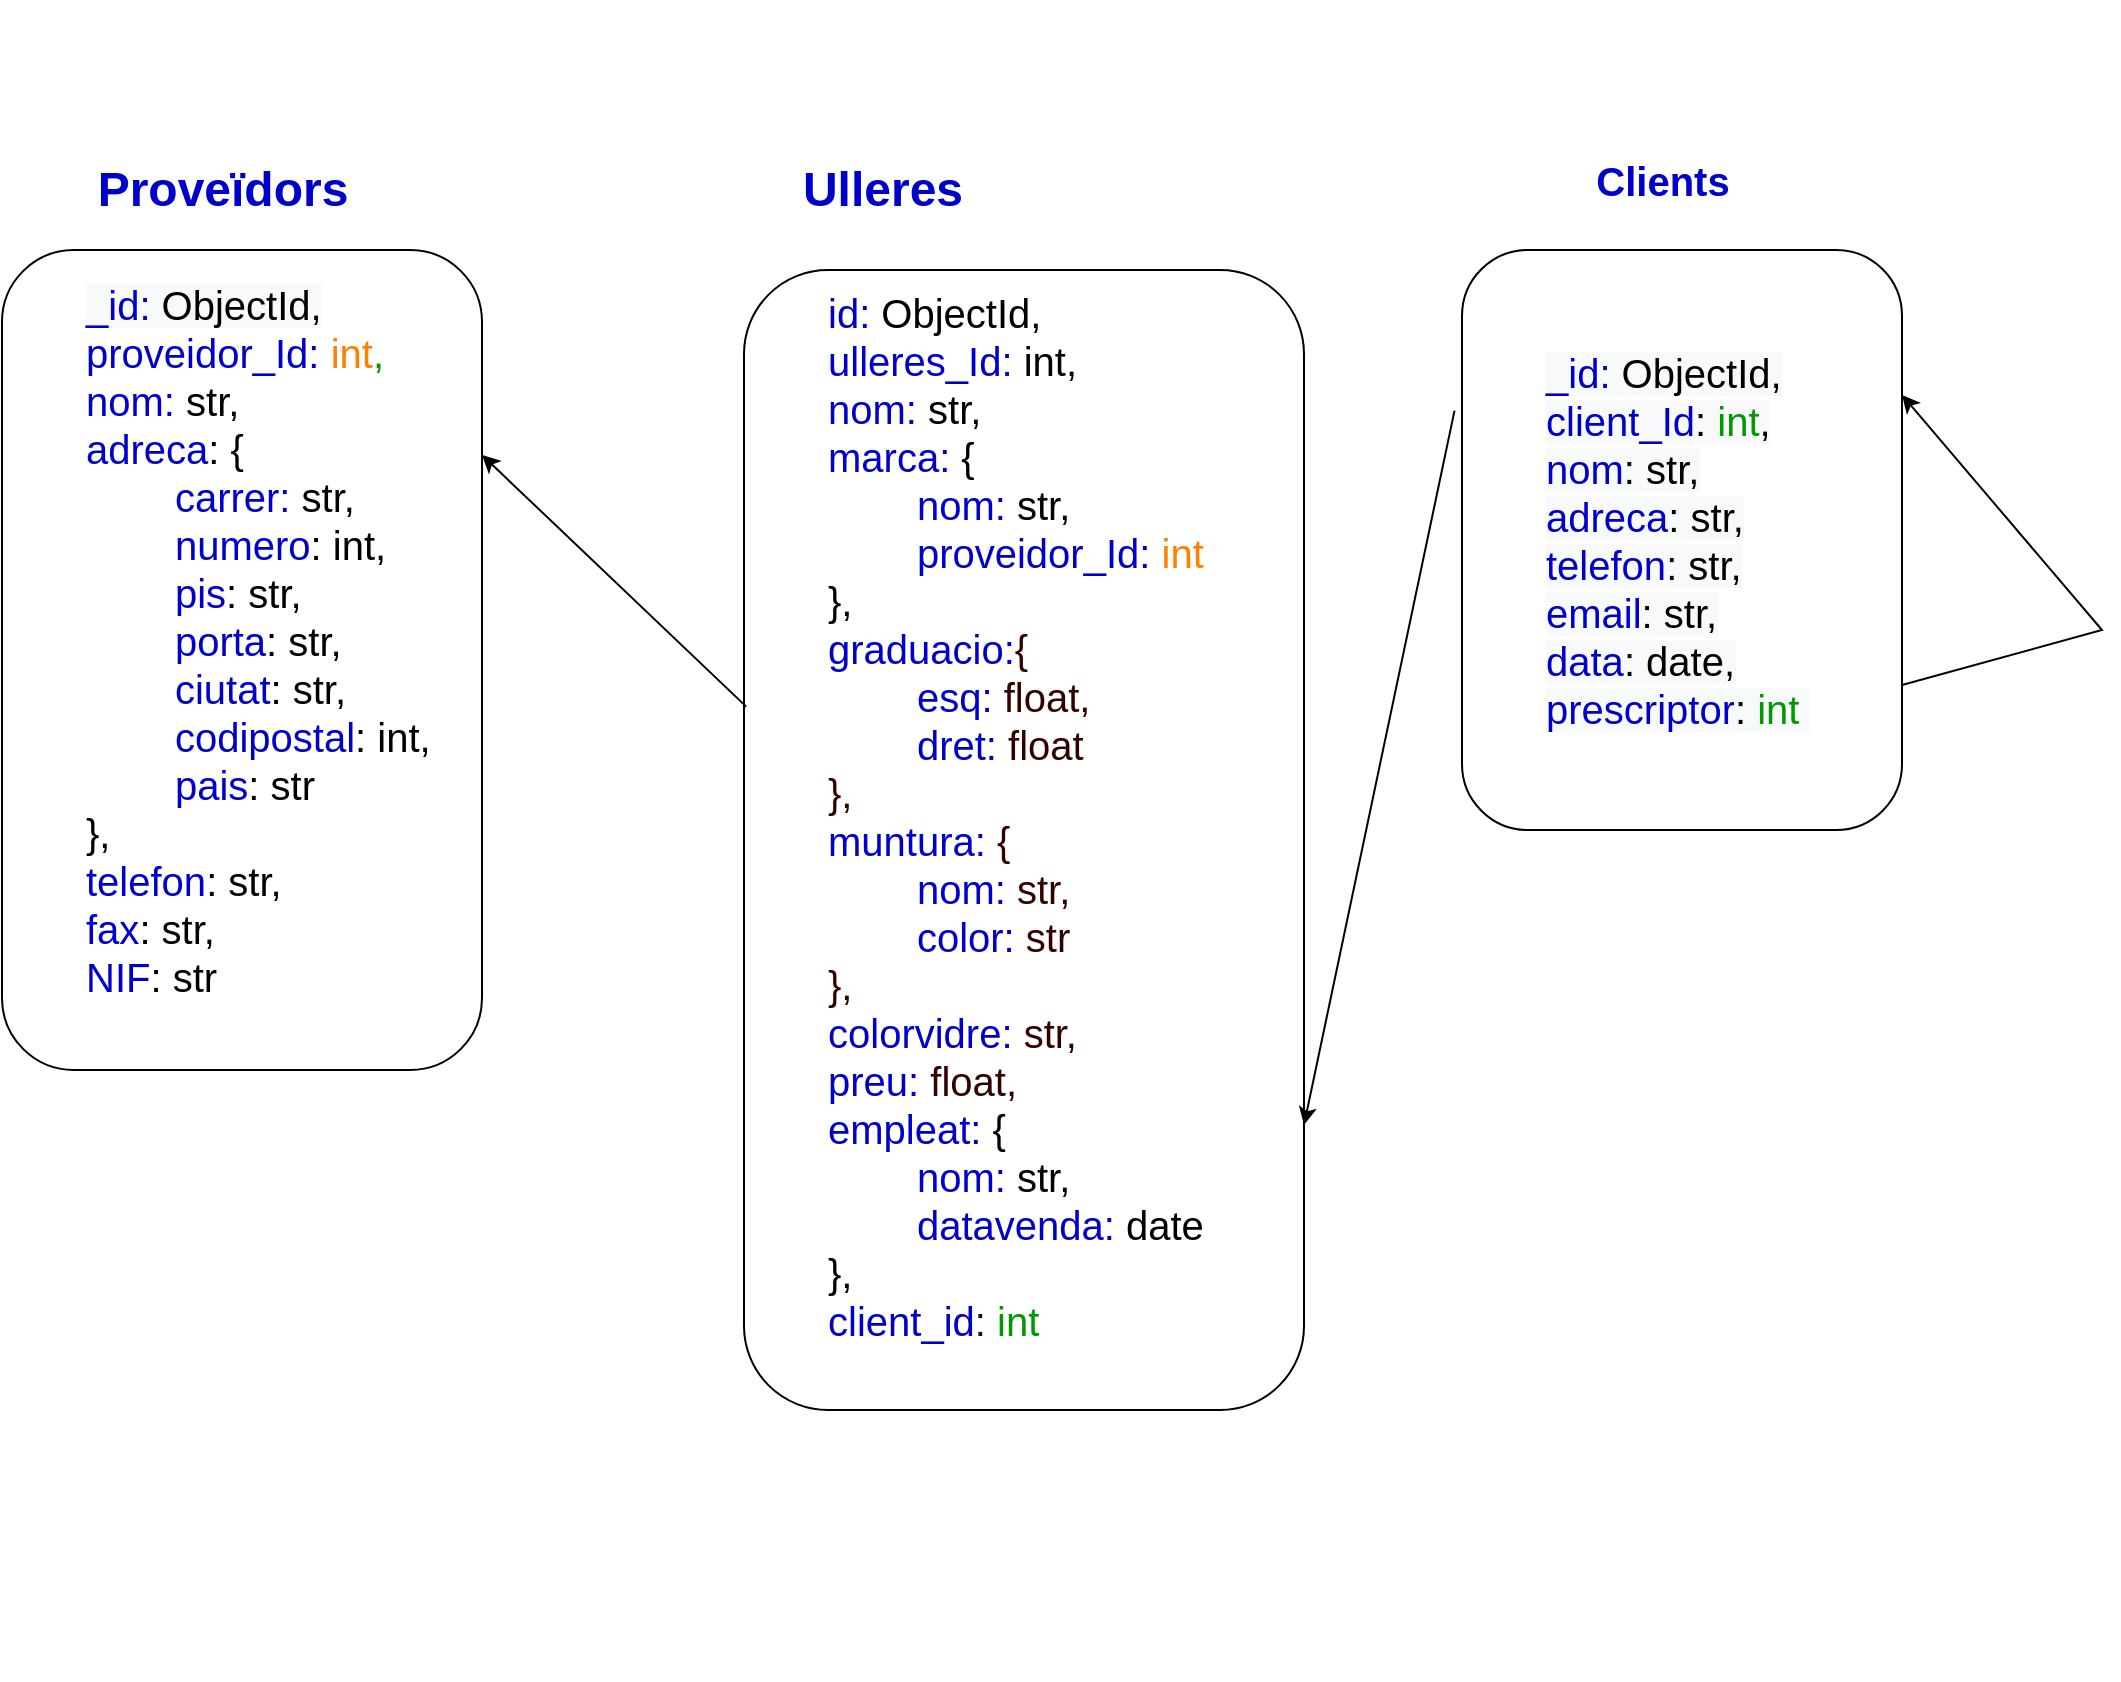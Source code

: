 <mxfile version="17.5.0" type="device"><diagram id="qOUmhNcqG8C30DJIQpl1" name="Page-1"><mxGraphModel dx="1128" dy="2566" grid="1" gridSize="10" guides="1" tooltips="1" connect="1" arrows="1" fold="1" page="1" pageScale="1" pageWidth="827" pageHeight="1169" math="0" shadow="0"><root><mxCell id="0"/><mxCell id="1" parent="0"/><mxCell id="2XdNIJtdekHx2STPClnK-2" value="&lt;br&gt;&lt;br&gt;&lt;blockquote style=&quot;margin: 0 0 0 40px ; border: none ; padding: 0px&quot;&gt;&lt;font style=&quot;font-size: 20px&quot;&gt;&lt;span style=&quot;font-family: &amp;#34;helvetica&amp;#34; ; font-style: normal ; font-weight: 400 ; letter-spacing: normal ; text-indent: 0px ; text-transform: none ; word-spacing: 0px ; background-color: rgb(248 , 249 , 250) ; display: inline ; float: none&quot;&gt;&lt;font color=&quot;#0000cc&quot;&gt;_id:&lt;/font&gt;&lt;/span&gt;&lt;span style=&quot;color: rgb(0 , 0 , 0) ; font-family: &amp;#34;helvetica&amp;#34; ; font-style: normal ; font-weight: 400 ; letter-spacing: normal ; text-indent: 0px ; text-transform: none ; word-spacing: 0px ; background-color: rgb(248 , 249 , 250) ; display: inline ; float: none&quot;&gt; ObjectId,&lt;br&gt;&lt;/span&gt;&lt;/font&gt;&lt;font style=&quot;font-size: 20px&quot;&gt;&lt;font color=&quot;#0000cc&quot;&gt;proveidor_Id:&lt;/font&gt;&lt;font color=&quot;#009900&quot;&gt; &lt;/font&gt;&lt;font color=&quot;#ff8000&quot;&gt;int&lt;/font&gt;&lt;font color=&quot;#009900&quot;&gt;,&lt;br&gt;&lt;/font&gt;&lt;/font&gt;&lt;font style=&quot;font-size: 20px&quot;&gt;&lt;font color=&quot;#0000cc&quot;&gt;nom:&lt;/font&gt; str,&lt;br&gt;&lt;/font&gt;&lt;font style=&quot;font-size: 20px&quot;&gt;&lt;font color=&quot;#0000cc&quot;&gt;adreca&lt;/font&gt;: {&lt;/font&gt;&lt;/blockquote&gt;&lt;blockquote style=&quot;margin: 0 0 0 40px ; border: none ; padding: 0px&quot;&gt;&lt;font style=&quot;font-size: 20px&quot;&gt;&lt;span style=&quot;white-space: pre&quot;&gt;&#9;&lt;/span&gt;&lt;font color=&quot;#0000cc&quot;&gt;carrer:&lt;/font&gt; str,&lt;br&gt;&lt;/font&gt;&lt;font style=&quot;font-size: 20px&quot;&gt;&lt;span style=&quot;white-space: pre&quot;&gt;&#9;&lt;/span&gt;&lt;font color=&quot;#0000cc&quot;&gt;numero&lt;/font&gt;: int,&lt;br&gt;&lt;/font&gt;&lt;font style=&quot;font-size: 20px&quot;&gt;&lt;span style=&quot;white-space: pre&quot;&gt;&#9;&lt;/span&gt;&lt;font color=&quot;#0000cc&quot;&gt;pis&lt;/font&gt;: str,&lt;br&gt;&lt;/font&gt;&lt;font style=&quot;font-size: 20px&quot;&gt;&lt;span style=&quot;white-space: pre&quot;&gt;&#9;&lt;/span&gt;&lt;font color=&quot;#0000cc&quot;&gt;porta&lt;/font&gt;: str,&lt;br&gt;&lt;/font&gt;&lt;font style=&quot;font-size: 20px&quot;&gt;&lt;span style=&quot;white-space: pre&quot;&gt;&#9;&lt;/span&gt;&lt;font color=&quot;#0000cc&quot;&gt;ciutat&lt;/font&gt;: str,&lt;br&gt;&lt;/font&gt;&lt;font style=&quot;font-size: 20px&quot;&gt;&lt;span style=&quot;white-space: pre&quot;&gt;&#9;&lt;/span&gt;&lt;font color=&quot;#0000cc&quot;&gt;codipostal&lt;/font&gt;: int,&lt;br&gt;&lt;/font&gt;&lt;font style=&quot;font-size: 20px&quot;&gt;&lt;span style=&quot;white-space: pre&quot;&gt;&#9;&lt;/span&gt;&lt;font color=&quot;#0000cc&quot;&gt;pais&lt;/font&gt;: str&lt;/font&gt;&lt;/blockquote&gt;&lt;blockquote style=&quot;margin: 0 0 0 40px ; border: none ; padding: 0px&quot;&gt;&lt;font style=&quot;font-size: 20px&quot;&gt;},&lt;br&gt;&lt;/font&gt;&lt;font style=&quot;font-size: 20px&quot;&gt;&lt;font color=&quot;#0000cc&quot;&gt;telefon&lt;/font&gt;: str,&lt;br&gt;&lt;/font&gt;&lt;font style=&quot;font-size: 20px&quot;&gt;&lt;font color=&quot;#0000cc&quot;&gt;fax&lt;/font&gt;: str,&lt;br&gt;&lt;/font&gt;&lt;font style=&quot;font-size: 20px&quot;&gt;&lt;font color=&quot;#0000cc&quot;&gt;NIF&lt;/font&gt;: str&lt;/font&gt;&lt;/blockquote&gt;&lt;font style=&quot;font-size: 20px&quot;&gt;&lt;br&gt;&lt;br&gt;&lt;/font&gt;" style="rounded=1;whiteSpace=wrap;html=1;align=left;" vertex="1" parent="1"><mxGeometry x="100" y="80" width="240" height="410" as="geometry"/></mxCell><mxCell id="2XdNIJtdekHx2STPClnK-3" value="&lt;span style=&quot;color: rgb(0 , 0 , 204)&quot;&gt;Proveïdors&lt;/span&gt;" style="text;strokeColor=none;fillColor=none;html=1;fontSize=24;fontStyle=1;verticalAlign=middle;align=center;" vertex="1" parent="1"><mxGeometry x="160" y="30" width="100" height="40" as="geometry"/></mxCell><mxCell id="2XdNIJtdekHx2STPClnK-5" value="&lt;font color=&quot;#0000cc&quot;&gt;Ulleres&lt;/font&gt;" style="text;strokeColor=none;fillColor=none;html=1;fontSize=24;fontStyle=1;verticalAlign=middle;align=center;fontColor=#000000;" vertex="1" parent="1"><mxGeometry x="490" y="30" width="100" height="40" as="geometry"/></mxCell><mxCell id="2XdNIJtdekHx2STPClnK-6" value="&lt;blockquote style=&quot;margin: 0 0 0 40px ; border: none ; padding: 0px&quot;&gt;&lt;font style=&quot;color: rgb(0 , 0 , 0)&quot;&gt;&lt;span style=&quot;font-family: &amp;#34;helvetica&amp;#34;&quot;&gt;&lt;br&gt;&lt;/span&gt;&lt;/font&gt;&lt;/blockquote&gt;&lt;blockquote style=&quot;margin: 0 0 0 40px ; border: none ; padding: 0px&quot;&gt;&lt;span style=&quot;color: rgb(0 , 0 , 0) ; font-family: &amp;#34;helvetica&amp;#34;&quot;&gt;&lt;br&gt;&lt;/span&gt;&lt;/blockquote&gt;&lt;blockquote style=&quot;margin: 0 0 0 40px ; border: none ; padding: 0px&quot;&gt;&lt;span style=&quot;color: rgb(0 , 0 , 0) ; font-family: &amp;#34;helvetica&amp;#34;&quot;&gt;&lt;br&gt;&lt;/span&gt;&lt;/blockquote&gt;&lt;blockquote style=&quot;margin: 0 0 0 40px ; border: none ; padding: 0px&quot;&gt;&lt;span style=&quot;color: rgb(0 , 0 , 0) ; font-family: &amp;#34;helvetica&amp;#34;&quot;&gt;&lt;br&gt;&lt;/span&gt;&lt;/blockquote&gt;&lt;blockquote style=&quot;margin: 0 0 0 40px ; border: none ; padding: 0px&quot;&gt;&lt;span style=&quot;color: rgb(0 , 0 , 0) ; font-family: &amp;#34;helvetica&amp;#34;&quot;&gt;&lt;br&gt;&lt;/span&gt;&lt;/blockquote&gt;&lt;blockquote style=&quot;margin: 0 0 0 40px ; border: none ; padding: 0px&quot;&gt;&lt;span style=&quot;color: rgb(0 , 0 , 0) ; font-family: &amp;#34;helvetica&amp;#34;&quot;&gt;&lt;br&gt;&lt;/span&gt;&lt;/blockquote&gt;&lt;blockquote style=&quot;margin: 0 0 0 40px ; border: none ; padding: 0px&quot;&gt;&lt;span style=&quot;font-family: &amp;#34;helvetica&amp;#34;&quot;&gt;id:&lt;/span&gt;&lt;span style=&quot;color: rgb(0 , 0 , 0) ; font-family: &amp;#34;helvetica&amp;#34;&quot;&gt; ObjectId,&lt;/span&gt;&lt;br&gt;&lt;/blockquote&gt;&lt;blockquote style=&quot;margin: 0 0 0 40px ; border: none ; padding: 0px&quot;&gt;&lt;font&gt;&lt;font&gt;ulleres_Id: &lt;/font&gt;&lt;font color=&quot;#009900&quot; style=&quot;color: rgb(0 , 0 , 0)&quot;&gt;int,&lt;br&gt;&lt;/font&gt;&lt;/font&gt;&lt;font&gt;nom:&lt;/font&gt;&lt;font style=&quot;color: rgb(0 , 0 , 0)&quot;&gt; str,&lt;br&gt;&lt;/font&gt;&lt;/blockquote&gt;&lt;blockquote style=&quot;margin: 0 0 0 40px ; border: none ; padding: 0px&quot;&gt;&lt;font&gt;marca:&lt;/font&gt;&lt;font style=&quot;color: rgb(0 , 0 , 0)&quot;&gt; {&lt;/font&gt;&lt;/blockquote&gt;&lt;blockquote style=&quot;margin: 0 0 0 40px ; border: none ; padding: 0px&quot;&gt;&lt;font&gt;&lt;span style=&quot;color: rgb(0 , 0 , 0) ; white-space: pre&quot;&gt;&#9;&lt;/span&gt;nom:&lt;/font&gt;&lt;font style=&quot;color: rgb(0 , 0 , 0)&quot;&gt; str,&lt;/font&gt;&lt;/blockquote&gt;&lt;blockquote style=&quot;margin: 0 0 0 40px ; border: none ; padding: 0px&quot;&gt;&lt;font&gt;&lt;span style=&quot;color: rgb(255 , 128 , 0) ; white-space: pre&quot;&gt;&#9;&lt;/span&gt;proveidor_Id:&lt;font color=&quot;#ff8000&quot;&gt; int&lt;/font&gt;&lt;/font&gt;&lt;/blockquote&gt;&lt;blockquote style=&quot;margin: 0 0 0 40px ; border: none ; padding: 0px&quot;&gt;&lt;font&gt;&lt;font color=&quot;#000000&quot;&gt;},&lt;/font&gt;&lt;br&gt;&lt;/font&gt;&lt;/blockquote&gt;&lt;blockquote style=&quot;margin: 0 0 0 40px ; border: none ; padding: 0px&quot;&gt;graduacio:&lt;font color=&quot;#330000&quot;&gt;{&lt;/font&gt;&lt;/blockquote&gt;&lt;blockquote style=&quot;margin: 0 0 0 40px ; border: none ; padding: 0px&quot;&gt;&lt;span style=&quot;color: rgb(51 , 0 , 0) ; white-space: pre&quot;&gt;&#9;&lt;/span&gt;esq:&lt;font color=&quot;#330000&quot;&gt; float,&lt;/font&gt;&lt;/blockquote&gt;&lt;blockquote style=&quot;margin: 0 0 0 40px ; border: none ; padding: 0px&quot;&gt;&lt;span style=&quot;color: rgb(51 , 0 , 0) ; white-space: pre&quot;&gt;&#9;&lt;/span&gt;dret:&lt;font color=&quot;#330000&quot;&gt; float&lt;/font&gt;&lt;/blockquote&gt;&lt;blockquote style=&quot;margin: 0 0 0 40px ; border: none ; padding: 0px&quot;&gt;&lt;font color=&quot;#330000&quot;&gt;},&lt;/font&gt;&lt;/blockquote&gt;&lt;blockquote style=&quot;margin: 0 0 0 40px ; border: none ; padding: 0px&quot;&gt;muntura:&lt;font color=&quot;#330000&quot;&gt; {&lt;/font&gt;&lt;/blockquote&gt;&lt;blockquote style=&quot;margin: 0 0 0 40px ; border: none ; padding: 0px&quot;&gt;&lt;span style=&quot;color: rgb(51 , 0 , 0) ; white-space: pre&quot;&gt;&#9;&lt;/span&gt;nom:&lt;font color=&quot;#330000&quot;&gt; str,&lt;/font&gt;&lt;/blockquote&gt;&lt;blockquote style=&quot;margin: 0 0 0 40px ; border: none ; padding: 0px&quot;&gt;&lt;span style=&quot;color: rgb(51 , 0 , 0) ; white-space: pre&quot;&gt;&#9;&lt;/span&gt;color:&lt;font color=&quot;#330000&quot;&gt; str&lt;/font&gt;&lt;/blockquote&gt;&lt;blockquote style=&quot;margin: 0 0 0 40px ; border: none ; padding: 0px&quot;&gt;&lt;font color=&quot;#330000&quot;&gt;},&lt;/font&gt;&lt;/blockquote&gt;&lt;blockquote style=&quot;margin: 0 0 0 40px ; border: none ; padding: 0px&quot;&gt;colorvidre:&lt;font color=&quot;#330000&quot;&gt; str,&lt;/font&gt;&lt;/blockquote&gt;&lt;blockquote style=&quot;margin: 0 0 0 40px ; border: none ; padding: 0px&quot;&gt;preu:&lt;font color=&quot;#330000&quot;&gt; float,&lt;/font&gt;&lt;/blockquote&gt;&lt;blockquote style=&quot;margin: 0 0 0 40px ; border: none ; padding: 0px&quot;&gt;&lt;font face=&quot;helvetica&quot;&gt;empleat:&lt;/font&gt;&lt;font color=&quot;#000000&quot; face=&quot;helvetica&quot;&gt; {&lt;br&gt;&lt;/font&gt;&lt;font face=&quot;helvetica&quot;&gt;&lt;span style=&quot;color: rgb(0 , 0 , 0) ; white-space: pre&quot;&gt;&#9;&lt;/span&gt;nom:&lt;/font&gt;&lt;font color=&quot;#000000&quot; face=&quot;helvetica&quot;&gt; str,&lt;br&gt;&lt;/font&gt;&lt;blockquote style=&quot;margin: 0px 0px 0px 40px ; border: none ; padding: 0px&quot;&gt;&lt;/blockquote&gt;&lt;span style=&quot;color: rgb(0 , 0 , 0) ; font-family: &amp;#34;helvetica&amp;#34; ; white-space: pre&quot;&gt;&#9;&lt;/span&gt;&lt;span style=&quot;font-family: &amp;#34;helvetica&amp;#34;&quot;&gt;datavenda:&lt;/span&gt;&lt;span style=&quot;color: rgb(0 , 0 , 0) ; font-family: &amp;#34;helvetica&amp;#34;&quot;&gt; date&lt;br&gt;&lt;/span&gt;&lt;font color=&quot;#000000&quot; face=&quot;helvetica&quot;&gt;},&lt;/font&gt;&lt;/blockquote&gt;&lt;blockquote style=&quot;margin: 0 0 0 40px ; border: none ; padding: 0px&quot;&gt;client_id&lt;font color=&quot;#330000&quot;&gt;: &lt;/font&gt;&lt;font color=&quot;#009900&quot;&gt;int&lt;/font&gt;&lt;/blockquote&gt;&lt;blockquote style=&quot;margin: 0 0 0 40px ; border: none ; padding: 0px&quot;&gt;&lt;font color=&quot;#330000&quot;&gt;&lt;br&gt;&lt;/font&gt;&lt;/blockquote&gt;&lt;blockquote style=&quot;margin: 0 0 0 40px ; border: none ; padding: 0px&quot;&gt;&lt;font color=&quot;#330000&quot;&gt;&lt;br&gt;&lt;/font&gt;&lt;/blockquote&gt;&lt;blockquote style=&quot;margin: 0 0 0 40px ; border: none ; padding: 0px&quot;&gt;&lt;font color=&quot;#330000&quot;&gt;&lt;br&gt;&lt;/font&gt;&lt;/blockquote&gt;&lt;blockquote style=&quot;margin: 0 0 0 40px ; border: none ; padding: 0px&quot;&gt;&lt;font color=&quot;#330000&quot;&gt;&lt;br&gt;&lt;/font&gt;&lt;/blockquote&gt;&lt;blockquote style=&quot;margin: 0 0 0 40px ; border: none ; padding: 0px&quot;&gt;&lt;font color=&quot;#330000&quot;&gt;&lt;br&gt;&lt;/font&gt;&lt;/blockquote&gt;&lt;blockquote style=&quot;margin: 0 0 0 40px ; border: none ; padding: 0px&quot;&gt;&lt;font color=&quot;#330000&quot;&gt;&lt;br&gt;&lt;/font&gt;&lt;/blockquote&gt;&lt;blockquote style=&quot;margin: 0 0 0 40px ; border: none ; padding: 0px&quot;&gt;&lt;font style=&quot;color: rgb(0 , 0 , 0)&quot;&gt;&lt;br&gt;&lt;/font&gt;&lt;/blockquote&gt;" style="rounded=1;whiteSpace=wrap;html=1;fontSize=20;fontColor=#0000CC;align=left;" vertex="1" parent="1"><mxGeometry x="471" y="90" width="280" height="570" as="geometry"/></mxCell><mxCell id="2XdNIJtdekHx2STPClnK-15" value="" style="endArrow=classic;html=1;rounded=0;fontSize=20;fontColor=#00000;exitX=0.004;exitY=0.383;exitDx=0;exitDy=0;exitPerimeter=0;entryX=1;entryY=0.25;entryDx=0;entryDy=0;" edge="1" parent="1" source="2XdNIJtdekHx2STPClnK-6" target="2XdNIJtdekHx2STPClnK-2"><mxGeometry width="50" height="50" relative="1" as="geometry"><mxPoint x="380" y="220" as="sourcePoint"/><mxPoint x="430" y="170" as="targetPoint"/></mxGeometry></mxCell><mxCell id="2XdNIJtdekHx2STPClnK-16" value="&lt;b&gt;&lt;font color=&quot;#0000cc&quot;&gt;Clients&lt;/font&gt;&lt;/b&gt;" style="text;html=1;align=center;verticalAlign=middle;resizable=0;points=[];autosize=1;strokeColor=none;fillColor=none;fontSize=20;fontColor=#00000;" vertex="1" parent="1"><mxGeometry x="890" y="30" width="80" height="30" as="geometry"/></mxCell><mxCell id="2XdNIJtdekHx2STPClnK-17" value="&lt;blockquote style=&quot;margin: 0 0 0 40px ; border: none ; padding: 0px&quot;&gt;&lt;font style=&quot;font-family: &amp;#34;helvetica&amp;#34; ; font-size: 20px ; font-style: normal ; font-weight: 400 ; letter-spacing: normal ; text-indent: 0px ; text-transform: none ; word-spacing: 0px ; background-color: rgb(248 , 249 , 250)&quot;&gt;&lt;span style=&quot;font-family: &amp;#34;helvetica&amp;#34;&quot;&gt;&lt;font color=&quot;#0000cc&quot;&gt;_id:&lt;/font&gt; ObjectId,&lt;br&gt;&lt;/span&gt;&lt;/font&gt;&lt;font style=&quot;font-family: &amp;#34;helvetica&amp;#34; ; font-size: 20px ; font-style: normal ; font-weight: 400 ; letter-spacing: normal ; text-indent: 0px ; text-transform: none ; word-spacing: 0px ; background-color: rgb(248 , 249 , 250)&quot;&gt;&lt;font color=&quot;#0000cc&quot;&gt;client_Id&lt;/font&gt;&lt;font color=&quot;#009900&quot; style=&quot;color: rgb(0 , 0 , 0)&quot;&gt;: &lt;/font&gt;&lt;font color=&quot;#009900&quot;&gt;int&lt;/font&gt;&lt;font color=&quot;#009900&quot; style=&quot;color: rgb(0 , 0 , 0)&quot;&gt;,&lt;br&gt;&lt;/font&gt;&lt;/font&gt;&lt;font style=&quot;font-family: &amp;#34;helvetica&amp;#34; ; font-size: 20px ; font-style: normal ; font-weight: 400 ; letter-spacing: normal ; text-indent: 0px ; text-transform: none ; word-spacing: 0px ; background-color: rgb(248 , 249 , 250)&quot; color=&quot;#0000cc&quot;&gt;nom&lt;/font&gt;&lt;font style=&quot;font-family: &amp;#34;helvetica&amp;#34; ; font-size: 20px ; font-style: normal ; font-weight: 400 ; letter-spacing: normal ; text-indent: 0px ; text-transform: none ; word-spacing: 0px ; background-color: rgb(248 , 249 , 250) ; color: rgb(0 , 0 , 0)&quot;&gt;: str,&lt;/font&gt;&lt;/blockquote&gt;&lt;blockquote style=&quot;margin: 0 0 0 40px ; border: none ; padding: 0px&quot;&gt;&lt;font style=&quot;font-family: &amp;#34;helvetica&amp;#34; ; font-size: 20px ; font-style: normal ; font-weight: 400 ; letter-spacing: normal ; text-indent: 0px ; text-transform: none ; word-spacing: 0px ; background-color: rgb(248 , 249 , 250)&quot; color=&quot;#0000cc&quot;&gt;adreca&lt;/font&gt;&lt;font style=&quot;font-family: &amp;#34;helvetica&amp;#34; ; font-size: 20px ; font-style: normal ; font-weight: 400 ; letter-spacing: normal ; text-indent: 0px ; text-transform: none ; word-spacing: 0px ; background-color: rgb(248 , 249 , 250) ; color: rgb(0 , 0 , 0)&quot;&gt;: str,&lt;/font&gt;&lt;/blockquote&gt;&lt;blockquote style=&quot;margin: 0 0 0 40px ; border: none ; padding: 0px&quot;&gt;&lt;font style=&quot;font-family: &amp;#34;helvetica&amp;#34; ; font-size: 20px ; font-style: normal ; font-weight: 400 ; letter-spacing: normal ; text-indent: 0px ; text-transform: none ; word-spacing: 0px ; background-color: rgb(248 , 249 , 250)&quot; color=&quot;#0000cc&quot;&gt;telefon&lt;/font&gt;&lt;font style=&quot;font-family: &amp;#34;helvetica&amp;#34; ; font-size: 20px ; font-style: normal ; font-weight: 400 ; letter-spacing: normal ; text-indent: 0px ; text-transform: none ; word-spacing: 0px ; background-color: rgb(248 , 249 , 250) ; color: rgb(0 , 0 , 0)&quot;&gt;: str,&lt;/font&gt;&lt;/blockquote&gt;&lt;blockquote style=&quot;margin: 0 0 0 40px ; border: none ; padding: 0px&quot;&gt;&lt;font style=&quot;font-family: &amp;#34;helvetica&amp;#34; ; font-size: 20px ; font-style: normal ; font-weight: 400 ; letter-spacing: normal ; text-indent: 0px ; text-transform: none ; word-spacing: 0px ; background-color: rgb(248 , 249 , 250)&quot; color=&quot;#0000cc&quot;&gt;email&lt;/font&gt;&lt;font style=&quot;font-family: &amp;#34;helvetica&amp;#34; ; font-size: 20px ; font-style: normal ; font-weight: 400 ; letter-spacing: normal ; text-indent: 0px ; text-transform: none ; word-spacing: 0px ; background-color: rgb(248 , 249 , 250) ; color: rgb(0 , 0 , 0)&quot;&gt;: str,&lt;/font&gt;&lt;/blockquote&gt;&lt;blockquote style=&quot;margin: 0 0 0 40px ; border: none ; padding: 0px&quot;&gt;&lt;font style=&quot;font-family: &amp;#34;helvetica&amp;#34; ; font-size: 20px ; font-style: normal ; font-weight: 400 ; letter-spacing: normal ; text-indent: 0px ; text-transform: none ; word-spacing: 0px ; background-color: rgb(248 , 249 , 250)&quot; color=&quot;#0000cc&quot;&gt;data&lt;/font&gt;&lt;font style=&quot;font-family: &amp;#34;helvetica&amp;#34; ; font-size: 20px ; font-style: normal ; font-weight: 400 ; letter-spacing: normal ; text-indent: 0px ; text-transform: none ; word-spacing: 0px ; background-color: rgb(248 , 249 , 250) ; color: rgb(0 , 0 , 0)&quot;&gt;: date,&lt;/font&gt;&lt;/blockquote&gt;&lt;blockquote style=&quot;margin: 0 0 0 40px ; border: none ; padding: 0px&quot;&gt;&lt;font style=&quot;font-family: &amp;#34;helvetica&amp;#34; ; font-size: 20px ; font-style: normal ; font-weight: 400 ; letter-spacing: normal ; text-indent: 0px ; text-transform: none ; word-spacing: 0px ; background-color: rgb(248 , 249 , 250)&quot; color=&quot;#0000cc&quot;&gt;prescriptor&lt;/font&gt;&lt;font style=&quot;font-family: &amp;#34;helvetica&amp;#34; ; font-size: 20px ; font-style: normal ; font-weight: 400 ; letter-spacing: normal ; text-indent: 0px ; text-transform: none ; word-spacing: 0px ; background-color: rgb(248 , 249 , 250) ; color: rgb(0 , 0 , 0)&quot;&gt;: &lt;/font&gt;&lt;font style=&quot;font-family: &amp;#34;helvetica&amp;#34; ; font-size: 20px ; font-style: normal ; font-weight: 400 ; letter-spacing: normal ; text-indent: 0px ; text-transform: none ; word-spacing: 0px ; background-color: rgb(248 , 249 , 250)&quot; color=&quot;#009900&quot;&gt;int&amp;nbsp;&lt;/font&gt;&lt;/blockquote&gt;" style="rounded=1;whiteSpace=wrap;html=1;fontSize=20;fontColor=#00000;align=left;" vertex="1" parent="1"><mxGeometry x="830" y="80" width="220" height="290" as="geometry"/></mxCell><mxCell id="2XdNIJtdekHx2STPClnK-21" value="" style="edgeStyle=elbowEdgeStyle;elbow=vertical;endArrow=classic;html=1;rounded=0;fontSize=20;fontColor=#009900;entryX=1;entryY=0.25;entryDx=0;entryDy=0;exitX=1;exitY=0.75;exitDx=0;exitDy=0;" edge="1" parent="1" source="2XdNIJtdekHx2STPClnK-17" target="2XdNIJtdekHx2STPClnK-17"><mxGeometry width="50" height="50" relative="1" as="geometry"><mxPoint x="860" y="440" as="sourcePoint"/><mxPoint x="910" y="390" as="targetPoint"/><Array as="points"><mxPoint x="1150" y="270"/></Array></mxGeometry></mxCell><mxCell id="2XdNIJtdekHx2STPClnK-23" value="" style="endArrow=classic;html=1;rounded=0;fontSize=20;fontColor=#009900;exitX=-0.017;exitY=0.277;exitDx=0;exitDy=0;exitPerimeter=0;entryX=1;entryY=0.75;entryDx=0;entryDy=0;" edge="1" parent="1" source="2XdNIJtdekHx2STPClnK-17" target="2XdNIJtdekHx2STPClnK-6"><mxGeometry width="50" height="50" relative="1" as="geometry"><mxPoint x="860" y="420" as="sourcePoint"/><mxPoint x="760" y="610" as="targetPoint"/></mxGeometry></mxCell></root></mxGraphModel></diagram></mxfile>